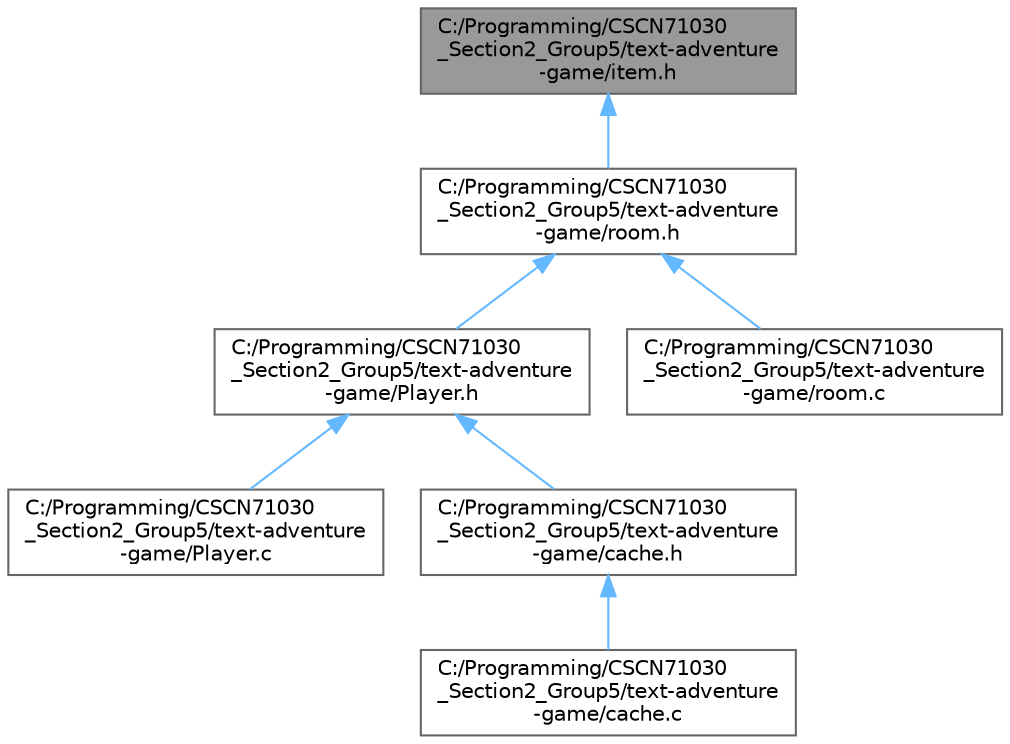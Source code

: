 digraph "C:/Programming/CSCN71030_Section2_Group5/text-adventure-game/item.h"
{
 // LATEX_PDF_SIZE
  bgcolor="transparent";
  edge [fontname=Helvetica,fontsize=10,labelfontname=Helvetica,labelfontsize=10];
  node [fontname=Helvetica,fontsize=10,shape=box,height=0.2,width=0.4];
  Node1 [id="Node000001",label="C:/Programming/CSCN71030\l_Section2_Group5/text-adventure\l-game/item.h",height=0.2,width=0.4,color="gray40", fillcolor="grey60", style="filled", fontcolor="black",tooltip=" "];
  Node1 -> Node2 [id="edge7_Node000001_Node000002",dir="back",color="steelblue1",style="solid",tooltip=" "];
  Node2 [id="Node000002",label="C:/Programming/CSCN71030\l_Section2_Group5/text-adventure\l-game/room.h",height=0.2,width=0.4,color="grey40", fillcolor="white", style="filled",URL="$room_8h.html",tooltip=" "];
  Node2 -> Node3 [id="edge8_Node000002_Node000003",dir="back",color="steelblue1",style="solid",tooltip=" "];
  Node3 [id="Node000003",label="C:/Programming/CSCN71030\l_Section2_Group5/text-adventure\l-game/Player.h",height=0.2,width=0.4,color="grey40", fillcolor="white", style="filled",URL="$_player_8h.html",tooltip=" "];
  Node3 -> Node4 [id="edge9_Node000003_Node000004",dir="back",color="steelblue1",style="solid",tooltip=" "];
  Node4 [id="Node000004",label="C:/Programming/CSCN71030\l_Section2_Group5/text-adventure\l-game/Player.c",height=0.2,width=0.4,color="grey40", fillcolor="white", style="filled",URL="$_player_8c.html",tooltip=" "];
  Node3 -> Node5 [id="edge10_Node000003_Node000005",dir="back",color="steelblue1",style="solid",tooltip=" "];
  Node5 [id="Node000005",label="C:/Programming/CSCN71030\l_Section2_Group5/text-adventure\l-game/cache.h",height=0.2,width=0.4,color="grey40", fillcolor="white", style="filled",URL="$cache_8h.html",tooltip=" "];
  Node5 -> Node6 [id="edge11_Node000005_Node000006",dir="back",color="steelblue1",style="solid",tooltip=" "];
  Node6 [id="Node000006",label="C:/Programming/CSCN71030\l_Section2_Group5/text-adventure\l-game/cache.c",height=0.2,width=0.4,color="grey40", fillcolor="white", style="filled",URL="$cache_8c.html",tooltip=" "];
  Node2 -> Node7 [id="edge12_Node000002_Node000007",dir="back",color="steelblue1",style="solid",tooltip=" "];
  Node7 [id="Node000007",label="C:/Programming/CSCN71030\l_Section2_Group5/text-adventure\l-game/room.c",height=0.2,width=0.4,color="grey40", fillcolor="white", style="filled",URL="$room_8c.html",tooltip=" "];
}
